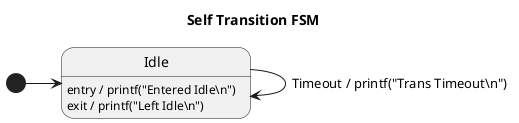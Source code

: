 @startuml
title Self Transition FSM

[*] -> Idle

Idle : entry / printf("Entered Idle\\n")
Idle : exit / printf("Left Idle\\n")

Idle -> Idle : Timeout / printf("Trans Timeout\\n")